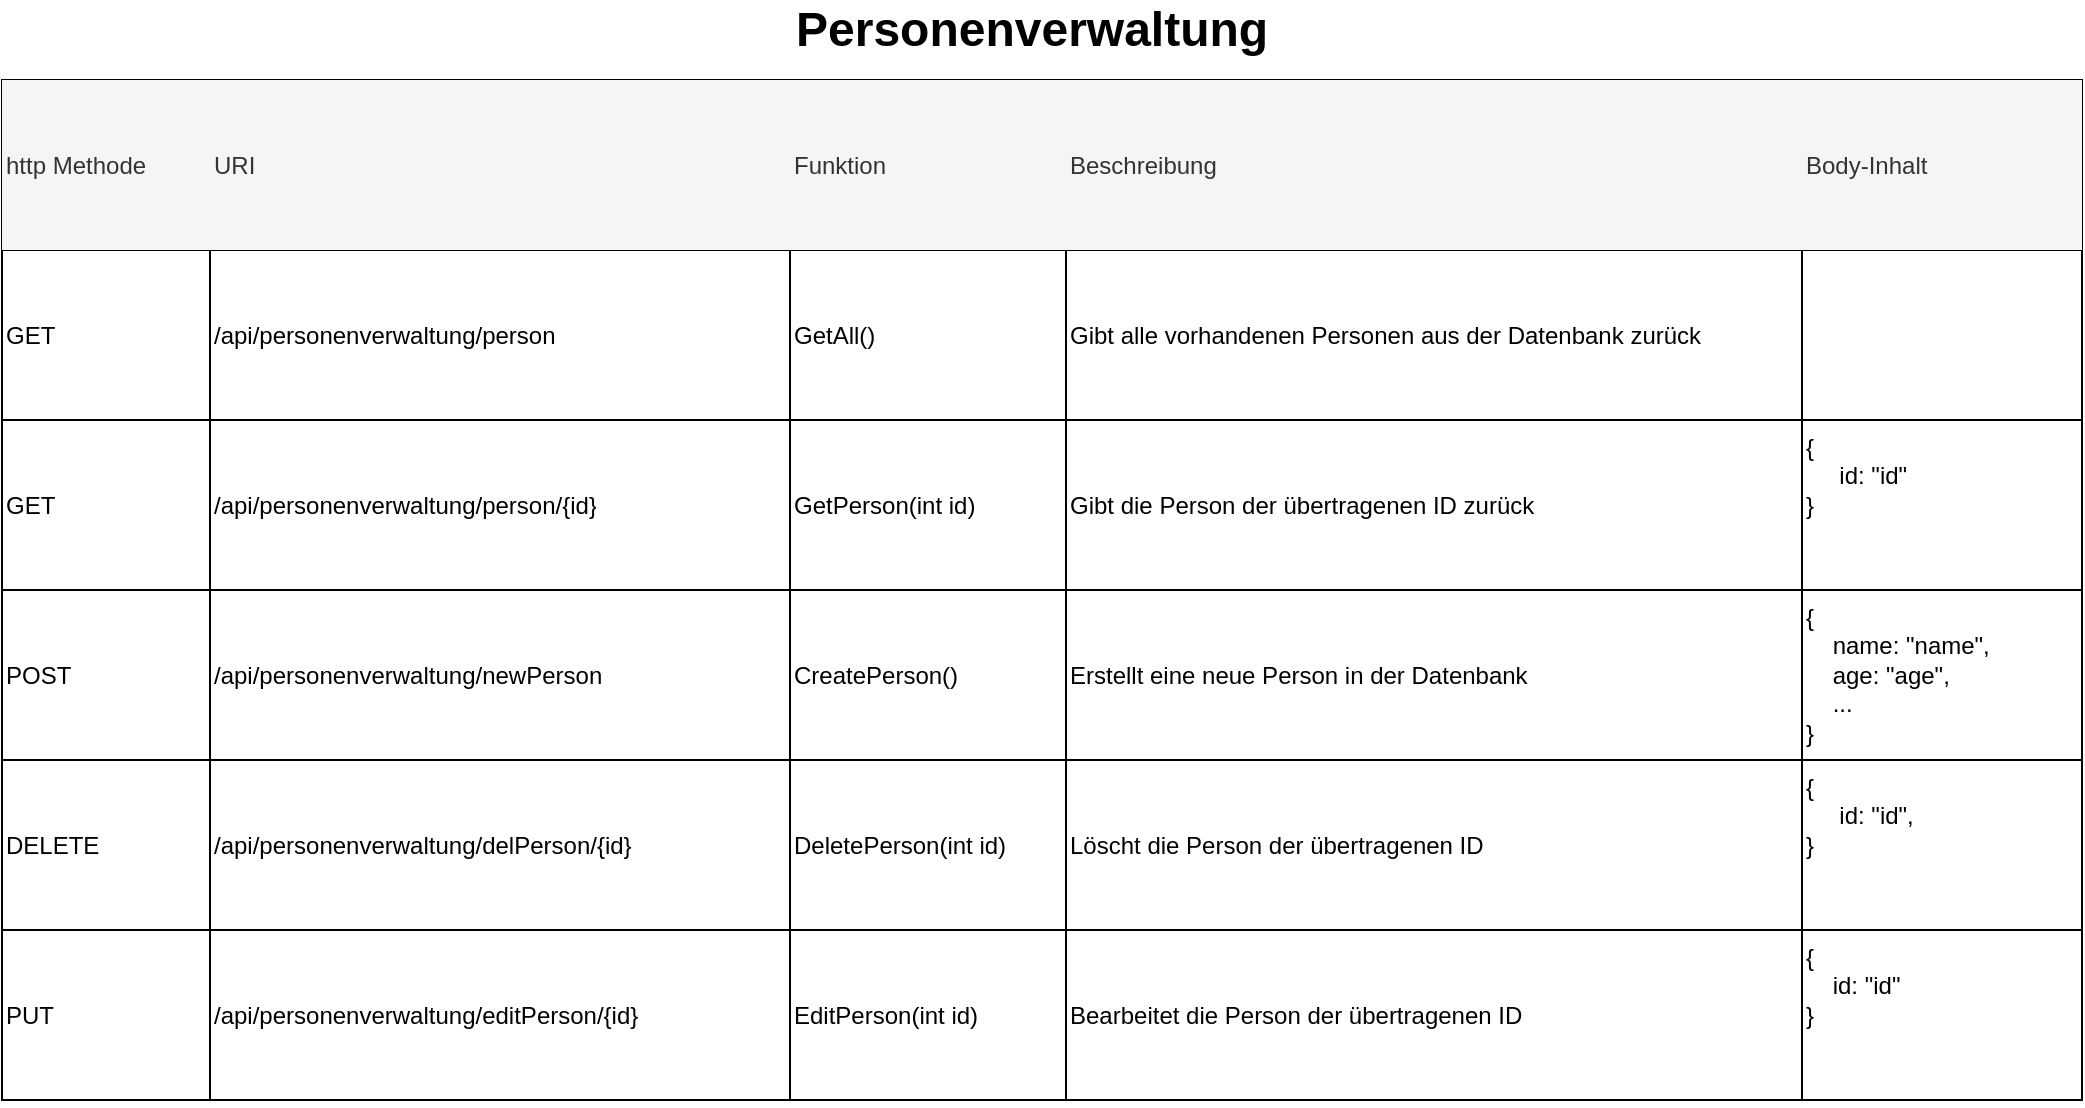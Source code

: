 <mxfile version="14.2.6" type="github">
  <diagram id="abdO13sv0OyK5MDHfT0O" name="Page-1">
    <mxGraphModel dx="2889" dy="1191" grid="1" gridSize="10" guides="1" tooltips="1" connect="1" arrows="1" fold="1" page="1" pageScale="1" pageWidth="827" pageHeight="1169" math="0" shadow="0">
      <root>
        <mxCell id="0" />
        <mxCell id="1" parent="0" />
        <mxCell id="09nDW9HiAdooxkKjQNGL-1" value="" style="shape=table;html=1;whiteSpace=wrap;startSize=0;container=1;collapsible=0;childLayout=tableLayout;align=left;verticalAlign=top;" parent="1" vertex="1">
          <mxGeometry x="-106" y="200" width="1040" height="510" as="geometry" />
        </mxCell>
        <mxCell id="09nDW9HiAdooxkKjQNGL-25" style="shape=partialRectangle;html=1;whiteSpace=wrap;collapsible=0;dropTarget=0;pointerEvents=0;fillColor=none;top=0;left=0;bottom=0;right=0;points=[[0,0.5],[1,0.5]];portConstraint=eastwest;align=left;" parent="09nDW9HiAdooxkKjQNGL-1" vertex="1">
          <mxGeometry width="1040" height="85" as="geometry" />
        </mxCell>
        <mxCell id="09nDW9HiAdooxkKjQNGL-26" value="&lt;div&gt;http Methode&lt;/div&gt;" style="shape=partialRectangle;html=1;whiteSpace=wrap;connectable=0;fillColor=#f5f5f5;top=0;left=0;bottom=0;right=0;overflow=hidden;strokeColor=#666666;fontColor=#333333;align=left;" parent="09nDW9HiAdooxkKjQNGL-25" vertex="1">
          <mxGeometry width="104" height="85" as="geometry" />
        </mxCell>
        <mxCell id="09nDW9HiAdooxkKjQNGL-27" value="URI" style="shape=partialRectangle;html=1;whiteSpace=wrap;connectable=0;fillColor=#f5f5f5;top=0;left=0;bottom=0;right=0;overflow=hidden;strokeColor=#666666;fontColor=#333333;align=left;" parent="09nDW9HiAdooxkKjQNGL-25" vertex="1">
          <mxGeometry x="104" width="290" height="85" as="geometry" />
        </mxCell>
        <mxCell id="09nDW9HiAdooxkKjQNGL-28" value="Funktion" style="shape=partialRectangle;html=1;whiteSpace=wrap;connectable=0;fillColor=#f5f5f5;top=0;left=0;bottom=0;right=0;overflow=hidden;strokeColor=#666666;fontColor=#333333;align=left;" parent="09nDW9HiAdooxkKjQNGL-25" vertex="1">
          <mxGeometry x="394" width="138" height="85" as="geometry" />
        </mxCell>
        <mxCell id="09nDW9HiAdooxkKjQNGL-29" value="Beschreibung" style="shape=partialRectangle;html=1;whiteSpace=wrap;connectable=0;fillColor=#f5f5f5;top=0;left=0;bottom=0;right=0;overflow=hidden;strokeColor=#666666;fontColor=#333333;align=left;" parent="09nDW9HiAdooxkKjQNGL-25" vertex="1">
          <mxGeometry x="532" width="368" height="85" as="geometry" />
        </mxCell>
        <mxCell id="09nDW9HiAdooxkKjQNGL-31" value="Body-Inhalt" style="shape=partialRectangle;html=1;whiteSpace=wrap;connectable=0;fillColor=#f5f5f5;top=0;left=0;bottom=0;right=0;overflow=hidden;strokeColor=#666666;fontColor=#333333;align=left;" parent="09nDW9HiAdooxkKjQNGL-25" vertex="1">
          <mxGeometry x="900" width="140" height="85" as="geometry" />
        </mxCell>
        <mxCell id="09nDW9HiAdooxkKjQNGL-2" value="" style="shape=partialRectangle;html=1;whiteSpace=wrap;collapsible=0;dropTarget=0;pointerEvents=0;fillColor=none;top=0;left=0;bottom=0;right=0;points=[[0,0.5],[1,0.5]];portConstraint=eastwest;align=left;" parent="09nDW9HiAdooxkKjQNGL-1" vertex="1">
          <mxGeometry y="85" width="1040" height="85" as="geometry" />
        </mxCell>
        <mxCell id="09nDW9HiAdooxkKjQNGL-3" value="GET" style="shape=partialRectangle;html=1;whiteSpace=wrap;connectable=0;fillColor=none;top=0;left=0;bottom=0;right=0;overflow=hidden;align=left;" parent="09nDW9HiAdooxkKjQNGL-2" vertex="1">
          <mxGeometry width="104" height="85" as="geometry" />
        </mxCell>
        <mxCell id="09nDW9HiAdooxkKjQNGL-4" value="/api/personenverwaltung/person" style="shape=partialRectangle;html=1;whiteSpace=wrap;connectable=0;fillColor=none;top=0;left=0;bottom=0;right=0;overflow=hidden;align=left;" parent="09nDW9HiAdooxkKjQNGL-2" vertex="1">
          <mxGeometry x="104" width="290" height="85" as="geometry" />
        </mxCell>
        <mxCell id="09nDW9HiAdooxkKjQNGL-5" value="GetAll()" style="shape=partialRectangle;html=1;whiteSpace=wrap;connectable=0;fillColor=none;top=0;left=0;bottom=0;right=0;overflow=hidden;align=left;" parent="09nDW9HiAdooxkKjQNGL-2" vertex="1">
          <mxGeometry x="394" width="138" height="85" as="geometry" />
        </mxCell>
        <mxCell id="09nDW9HiAdooxkKjQNGL-14" value="Gibt alle vorhandenen Personen aus der Datenbank zurück" style="shape=partialRectangle;html=1;whiteSpace=wrap;connectable=0;fillColor=none;top=0;left=0;bottom=0;right=0;overflow=hidden;align=left;" parent="09nDW9HiAdooxkKjQNGL-2" vertex="1">
          <mxGeometry x="532" width="368" height="85" as="geometry" />
        </mxCell>
        <mxCell id="09nDW9HiAdooxkKjQNGL-32" style="shape=partialRectangle;html=1;whiteSpace=wrap;connectable=0;fillColor=none;top=0;left=0;bottom=0;right=0;overflow=hidden;align=left;verticalAlign=top;" parent="09nDW9HiAdooxkKjQNGL-2" vertex="1">
          <mxGeometry x="900" width="140" height="85" as="geometry" />
        </mxCell>
        <mxCell id="09nDW9HiAdooxkKjQNGL-6" value="" style="shape=partialRectangle;html=1;whiteSpace=wrap;collapsible=0;dropTarget=0;pointerEvents=0;fillColor=none;top=0;left=0;bottom=0;right=0;points=[[0,0.5],[1,0.5]];portConstraint=eastwest;align=left;" parent="09nDW9HiAdooxkKjQNGL-1" vertex="1">
          <mxGeometry y="170" width="1040" height="85" as="geometry" />
        </mxCell>
        <mxCell id="09nDW9HiAdooxkKjQNGL-7" value="GET" style="shape=partialRectangle;html=1;whiteSpace=wrap;connectable=0;fillColor=none;top=0;left=0;bottom=0;right=0;overflow=hidden;align=left;" parent="09nDW9HiAdooxkKjQNGL-6" vertex="1">
          <mxGeometry width="104" height="85" as="geometry" />
        </mxCell>
        <mxCell id="09nDW9HiAdooxkKjQNGL-8" value="/api/personenverwaltung/person/{id}" style="shape=partialRectangle;html=1;whiteSpace=wrap;connectable=0;fillColor=none;top=0;left=0;bottom=0;right=0;overflow=hidden;align=left;" parent="09nDW9HiAdooxkKjQNGL-6" vertex="1">
          <mxGeometry x="104" width="290" height="85" as="geometry" />
        </mxCell>
        <mxCell id="09nDW9HiAdooxkKjQNGL-9" value="GetPerson(int id)" style="shape=partialRectangle;html=1;whiteSpace=wrap;connectable=0;fillColor=none;top=0;left=0;bottom=0;right=0;overflow=hidden;align=left;" parent="09nDW9HiAdooxkKjQNGL-6" vertex="1">
          <mxGeometry x="394" width="138" height="85" as="geometry" />
        </mxCell>
        <mxCell id="09nDW9HiAdooxkKjQNGL-15" value="Gibt die Person der übertragenen ID zurück" style="shape=partialRectangle;html=1;whiteSpace=wrap;connectable=0;fillColor=none;top=0;left=0;bottom=0;right=0;overflow=hidden;align=left;" parent="09nDW9HiAdooxkKjQNGL-6" vertex="1">
          <mxGeometry x="532" width="368" height="85" as="geometry" />
        </mxCell>
        <mxCell id="09nDW9HiAdooxkKjQNGL-33" value="&lt;div&gt;{&lt;/div&gt;&lt;div&gt;&amp;nbsp;&amp;nbsp;&amp;nbsp;&amp;nbsp; id: &quot;id&quot;&lt;br&gt;&lt;/div&gt;&lt;div&gt;}&lt;br&gt;&lt;/div&gt;" style="shape=partialRectangle;html=1;whiteSpace=wrap;connectable=0;fillColor=none;top=0;left=0;bottom=0;right=0;overflow=hidden;align=left;verticalAlign=top;" parent="09nDW9HiAdooxkKjQNGL-6" vertex="1">
          <mxGeometry x="900" width="140" height="85" as="geometry" />
        </mxCell>
        <mxCell id="09nDW9HiAdooxkKjQNGL-10" value="" style="shape=partialRectangle;html=1;whiteSpace=wrap;collapsible=0;dropTarget=0;pointerEvents=0;fillColor=none;top=0;left=0;bottom=0;right=0;points=[[0,0.5],[1,0.5]];portConstraint=eastwest;align=left;" parent="09nDW9HiAdooxkKjQNGL-1" vertex="1">
          <mxGeometry y="255" width="1040" height="85" as="geometry" />
        </mxCell>
        <mxCell id="09nDW9HiAdooxkKjQNGL-11" value="POST" style="shape=partialRectangle;html=1;whiteSpace=wrap;connectable=0;fillColor=none;top=0;left=0;bottom=0;right=0;overflow=hidden;align=left;" parent="09nDW9HiAdooxkKjQNGL-10" vertex="1">
          <mxGeometry width="104" height="85" as="geometry" />
        </mxCell>
        <mxCell id="09nDW9HiAdooxkKjQNGL-12" value="/api/personenverwaltung/newPerson" style="shape=partialRectangle;html=1;whiteSpace=wrap;connectable=0;fillColor=none;top=0;left=0;bottom=0;right=0;overflow=hidden;align=left;" parent="09nDW9HiAdooxkKjQNGL-10" vertex="1">
          <mxGeometry x="104" width="290" height="85" as="geometry" />
        </mxCell>
        <mxCell id="09nDW9HiAdooxkKjQNGL-13" value="CreatePerson()" style="shape=partialRectangle;html=1;whiteSpace=wrap;connectable=0;fillColor=none;top=0;left=0;bottom=0;right=0;overflow=hidden;align=left;" parent="09nDW9HiAdooxkKjQNGL-10" vertex="1">
          <mxGeometry x="394" width="138" height="85" as="geometry" />
        </mxCell>
        <mxCell id="09nDW9HiAdooxkKjQNGL-16" value="Erstellt eine neue Person in der Datenbank" style="shape=partialRectangle;html=1;whiteSpace=wrap;connectable=0;fillColor=none;top=0;left=0;bottom=0;right=0;overflow=hidden;align=left;" parent="09nDW9HiAdooxkKjQNGL-10" vertex="1">
          <mxGeometry x="532" width="368" height="85" as="geometry" />
        </mxCell>
        <mxCell id="09nDW9HiAdooxkKjQNGL-34" value="&lt;div&gt;{&lt;/div&gt;&lt;div&gt;&amp;nbsp;&amp;nbsp;&amp;nbsp; name: &quot;name&quot;,&lt;/div&gt;&lt;div&gt;&amp;nbsp;&amp;nbsp;&amp;nbsp; age: &quot;age&quot;,&lt;/div&gt;&lt;div&gt;&amp;nbsp;&amp;nbsp;&amp;nbsp; ...&lt;br&gt;&lt;/div&gt;&lt;div&gt;}&lt;br&gt;&lt;/div&gt;" style="shape=partialRectangle;html=1;whiteSpace=wrap;connectable=0;fillColor=none;top=0;left=0;bottom=0;right=0;overflow=hidden;align=left;verticalAlign=top;" parent="09nDW9HiAdooxkKjQNGL-10" vertex="1">
          <mxGeometry x="900" width="140" height="85" as="geometry" />
        </mxCell>
        <mxCell id="09nDW9HiAdooxkKjQNGL-20" style="shape=partialRectangle;html=1;whiteSpace=wrap;collapsible=0;dropTarget=0;pointerEvents=0;fillColor=none;top=0;left=0;bottom=0;right=0;points=[[0,0.5],[1,0.5]];portConstraint=eastwest;align=left;" parent="09nDW9HiAdooxkKjQNGL-1" vertex="1">
          <mxGeometry y="340" width="1040" height="85" as="geometry" />
        </mxCell>
        <mxCell id="09nDW9HiAdooxkKjQNGL-21" value="DELETE" style="shape=partialRectangle;html=1;whiteSpace=wrap;connectable=0;fillColor=none;top=0;left=0;bottom=0;right=0;overflow=hidden;align=left;" parent="09nDW9HiAdooxkKjQNGL-20" vertex="1">
          <mxGeometry width="104" height="85" as="geometry" />
        </mxCell>
        <mxCell id="09nDW9HiAdooxkKjQNGL-22" value="/api/personenverwaltung/delPerson/{id}" style="shape=partialRectangle;html=1;whiteSpace=wrap;connectable=0;fillColor=none;top=0;left=0;bottom=0;right=0;overflow=hidden;align=left;" parent="09nDW9HiAdooxkKjQNGL-20" vertex="1">
          <mxGeometry x="104" width="290" height="85" as="geometry" />
        </mxCell>
        <mxCell id="09nDW9HiAdooxkKjQNGL-23" value="DeletePerson(int id)" style="shape=partialRectangle;html=1;whiteSpace=wrap;connectable=0;fillColor=none;top=0;left=0;bottom=0;right=0;overflow=hidden;align=left;" parent="09nDW9HiAdooxkKjQNGL-20" vertex="1">
          <mxGeometry x="394" width="138" height="85" as="geometry" />
        </mxCell>
        <mxCell id="09nDW9HiAdooxkKjQNGL-24" value="Löscht die Person der übertragenen ID" style="shape=partialRectangle;html=1;whiteSpace=wrap;connectable=0;fillColor=none;top=0;left=0;bottom=0;right=0;overflow=hidden;align=left;" parent="09nDW9HiAdooxkKjQNGL-20" vertex="1">
          <mxGeometry x="532" width="368" height="85" as="geometry" />
        </mxCell>
        <mxCell id="09nDW9HiAdooxkKjQNGL-35" value="&lt;div&gt;{&lt;/div&gt;&lt;div&gt;&amp;nbsp;&amp;nbsp;&amp;nbsp;&amp;nbsp; id: &quot;id&quot;,&lt;br&gt;&lt;/div&gt;&lt;div&gt;}&lt;/div&gt;" style="shape=partialRectangle;html=1;whiteSpace=wrap;connectable=0;fillColor=none;top=0;left=0;bottom=0;right=0;overflow=hidden;align=left;verticalAlign=top;" parent="09nDW9HiAdooxkKjQNGL-20" vertex="1">
          <mxGeometry x="900" width="140" height="85" as="geometry" />
        </mxCell>
        <mxCell id="09nDW9HiAdooxkKjQNGL-36" style="shape=partialRectangle;html=1;whiteSpace=wrap;collapsible=0;dropTarget=0;pointerEvents=0;fillColor=none;top=0;left=0;bottom=0;right=0;points=[[0,0.5],[1,0.5]];portConstraint=eastwest;align=left;" parent="09nDW9HiAdooxkKjQNGL-1" vertex="1">
          <mxGeometry y="425" width="1040" height="85" as="geometry" />
        </mxCell>
        <mxCell id="09nDW9HiAdooxkKjQNGL-37" value="PUT" style="shape=partialRectangle;html=1;whiteSpace=wrap;connectable=0;fillColor=none;top=0;left=0;bottom=0;right=0;overflow=hidden;align=left;" parent="09nDW9HiAdooxkKjQNGL-36" vertex="1">
          <mxGeometry width="104" height="85" as="geometry" />
        </mxCell>
        <mxCell id="09nDW9HiAdooxkKjQNGL-38" value="/api/personenverwaltung/editPerson/{id}" style="shape=partialRectangle;html=1;whiteSpace=wrap;connectable=0;fillColor=none;top=0;left=0;bottom=0;right=0;overflow=hidden;align=left;" parent="09nDW9HiAdooxkKjQNGL-36" vertex="1">
          <mxGeometry x="104" width="290" height="85" as="geometry" />
        </mxCell>
        <mxCell id="09nDW9HiAdooxkKjQNGL-39" value="EditPerson(int id)" style="shape=partialRectangle;html=1;whiteSpace=wrap;connectable=0;fillColor=none;top=0;left=0;bottom=0;right=0;overflow=hidden;align=left;" parent="09nDW9HiAdooxkKjQNGL-36" vertex="1">
          <mxGeometry x="394" width="138" height="85" as="geometry" />
        </mxCell>
        <mxCell id="09nDW9HiAdooxkKjQNGL-40" value="Bearbeitet die Person der übertragenen ID" style="shape=partialRectangle;html=1;whiteSpace=wrap;connectable=0;fillColor=none;top=0;left=0;bottom=0;right=0;overflow=hidden;align=left;" parent="09nDW9HiAdooxkKjQNGL-36" vertex="1">
          <mxGeometry x="532" width="368" height="85" as="geometry" />
        </mxCell>
        <mxCell id="09nDW9HiAdooxkKjQNGL-41" value="&lt;div&gt;{&lt;/div&gt;&lt;div&gt;&amp;nbsp;&amp;nbsp;&amp;nbsp; id: &quot;id&quot;&lt;br&gt;&lt;/div&gt;&lt;div&gt;}&lt;/div&gt;" style="shape=partialRectangle;html=1;whiteSpace=wrap;connectable=0;fillColor=none;top=0;left=0;bottom=0;right=0;overflow=hidden;align=left;verticalAlign=top;" parent="09nDW9HiAdooxkKjQNGL-36" vertex="1">
          <mxGeometry x="900" width="140" height="85" as="geometry" />
        </mxCell>
        <mxCell id="09nDW9HiAdooxkKjQNGL-30" value="&lt;div style=&quot;font-size: 24px;&quot;&gt;Personenverwaltung&lt;/div&gt;" style="text;html=1;align=left;verticalAlign=middle;resizable=0;points=[];autosize=1;fontSize=24;fontStyle=1" parent="1" vertex="1">
          <mxGeometry x="289" y="160" width="250" height="30" as="geometry" />
        </mxCell>
      </root>
    </mxGraphModel>
  </diagram>
</mxfile>
